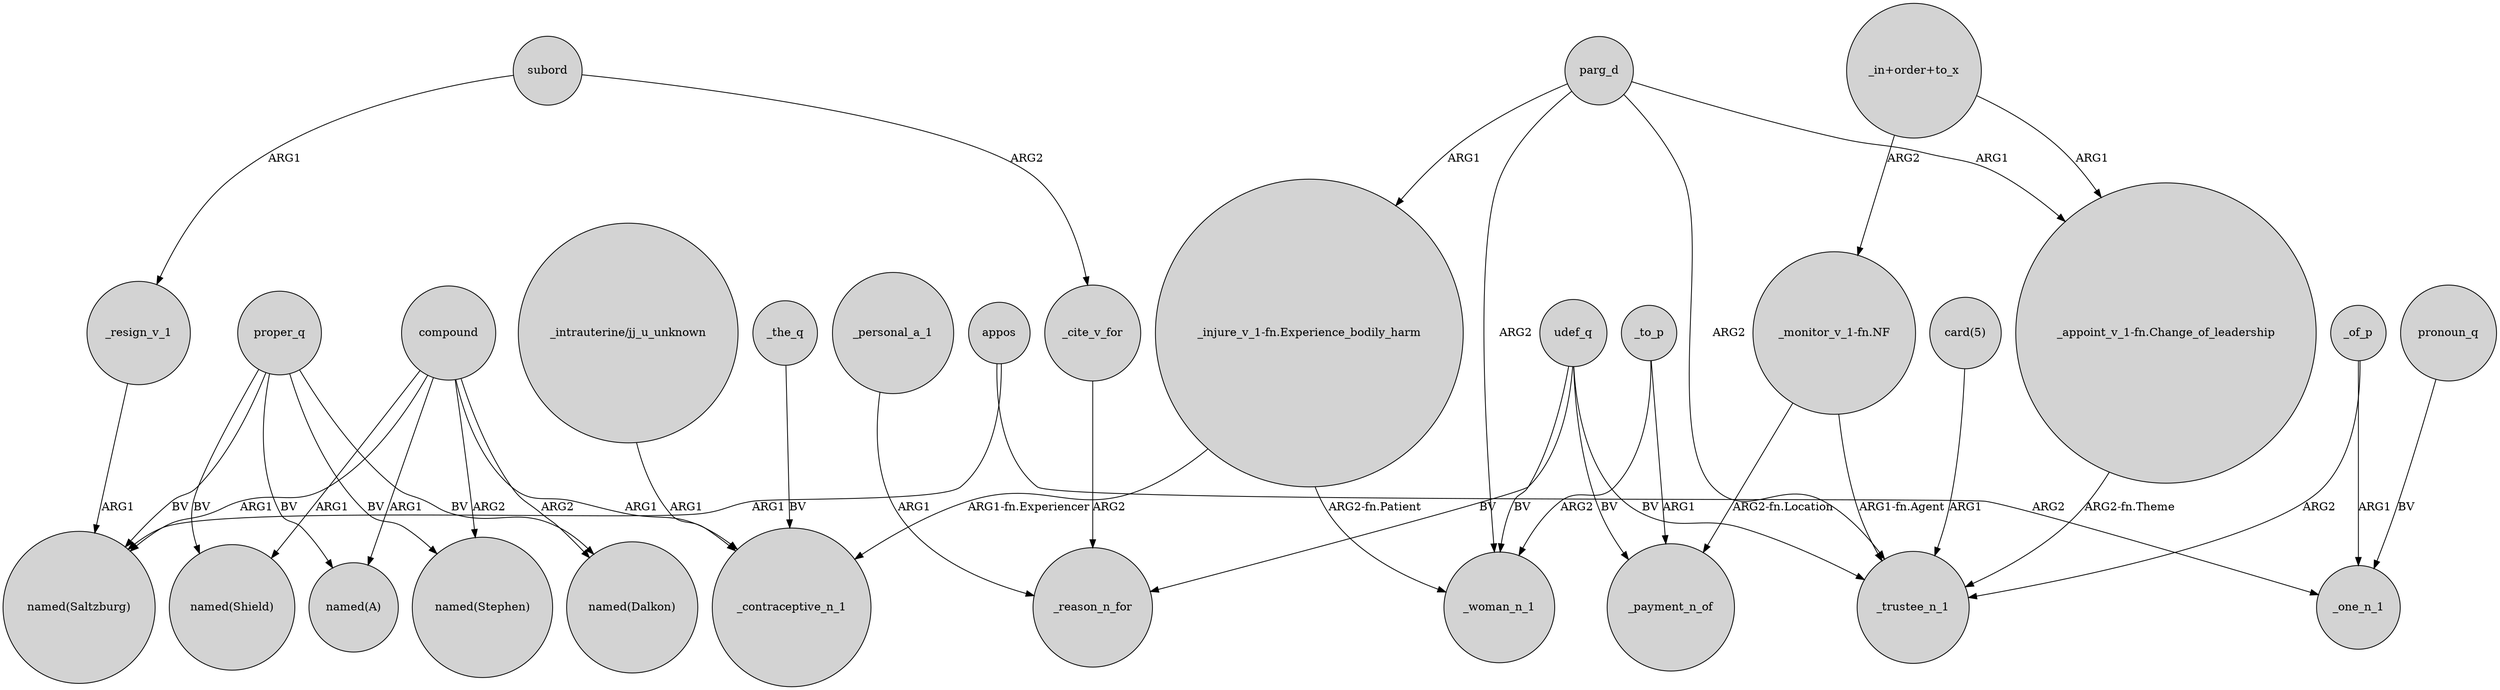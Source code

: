 digraph {
	node [shape=circle style=filled]
	subord -> _resign_v_1 [label=ARG1]
	proper_q -> "named(Saltzburg)" [label=BV]
	"_monitor_v_1-fn.NF" -> _trustee_n_1 [label="ARG1-fn.Agent"]
	appos -> _one_n_1 [label=ARG2]
	udef_q -> _woman_n_1 [label=BV]
	parg_d -> "_injure_v_1-fn.Experience_bodily_harm" [label=ARG1]
	udef_q -> _reason_n_for [label=BV]
	"_monitor_v_1-fn.NF" -> _payment_n_of [label="ARG2-fn.Location"]
	"_injure_v_1-fn.Experience_bodily_harm" -> _woman_n_1 [label="ARG2-fn.Patient"]
	udef_q -> _trustee_n_1 [label=BV]
	_the_q -> _contraceptive_n_1 [label=BV]
	compound -> _contraceptive_n_1 [label=ARG1]
	compound -> "named(Saltzburg)" [label=ARG1]
	parg_d -> _woman_n_1 [label=ARG2]
	subord -> _cite_v_for [label=ARG2]
	"card(5)" -> _trustee_n_1 [label=ARG1]
	parg_d -> _trustee_n_1 [label=ARG2]
	compound -> "named(A)" [label=ARG1]
	_resign_v_1 -> "named(Saltzburg)" [label=ARG1]
	_of_p -> _one_n_1 [label=ARG1]
	_personal_a_1 -> _reason_n_for [label=ARG1]
	_of_p -> _trustee_n_1 [label=ARG2]
	_to_p -> _woman_n_1 [label=ARG2]
	_cite_v_for -> _reason_n_for [label=ARG2]
	"_appoint_v_1-fn.Change_of_leadership" -> _trustee_n_1 [label="ARG2-fn.Theme"]
	udef_q -> _payment_n_of [label=BV]
	"_in+order+to_x" -> "_appoint_v_1-fn.Change_of_leadership" [label=ARG1]
	compound -> "named(Dalkon)" [label=ARG2]
	_to_p -> _payment_n_of [label=ARG1]
	"_intrauterine/jj_u_unknown" -> _contraceptive_n_1 [label=ARG1]
	parg_d -> "_appoint_v_1-fn.Change_of_leadership" [label=ARG1]
	"_injure_v_1-fn.Experience_bodily_harm" -> _contraceptive_n_1 [label="ARG1-fn.Experiencer"]
	pronoun_q -> _one_n_1 [label=BV]
	appos -> "named(Saltzburg)" [label=ARG1]
	proper_q -> "named(Dalkon)" [label=BV]
	compound -> "named(Shield)" [label=ARG1]
	"_in+order+to_x" -> "_monitor_v_1-fn.NF" [label=ARG2]
	proper_q -> "named(Stephen)" [label=BV]
	proper_q -> "named(Shield)" [label=BV]
	compound -> "named(Stephen)" [label=ARG2]
	proper_q -> "named(A)" [label=BV]
}

